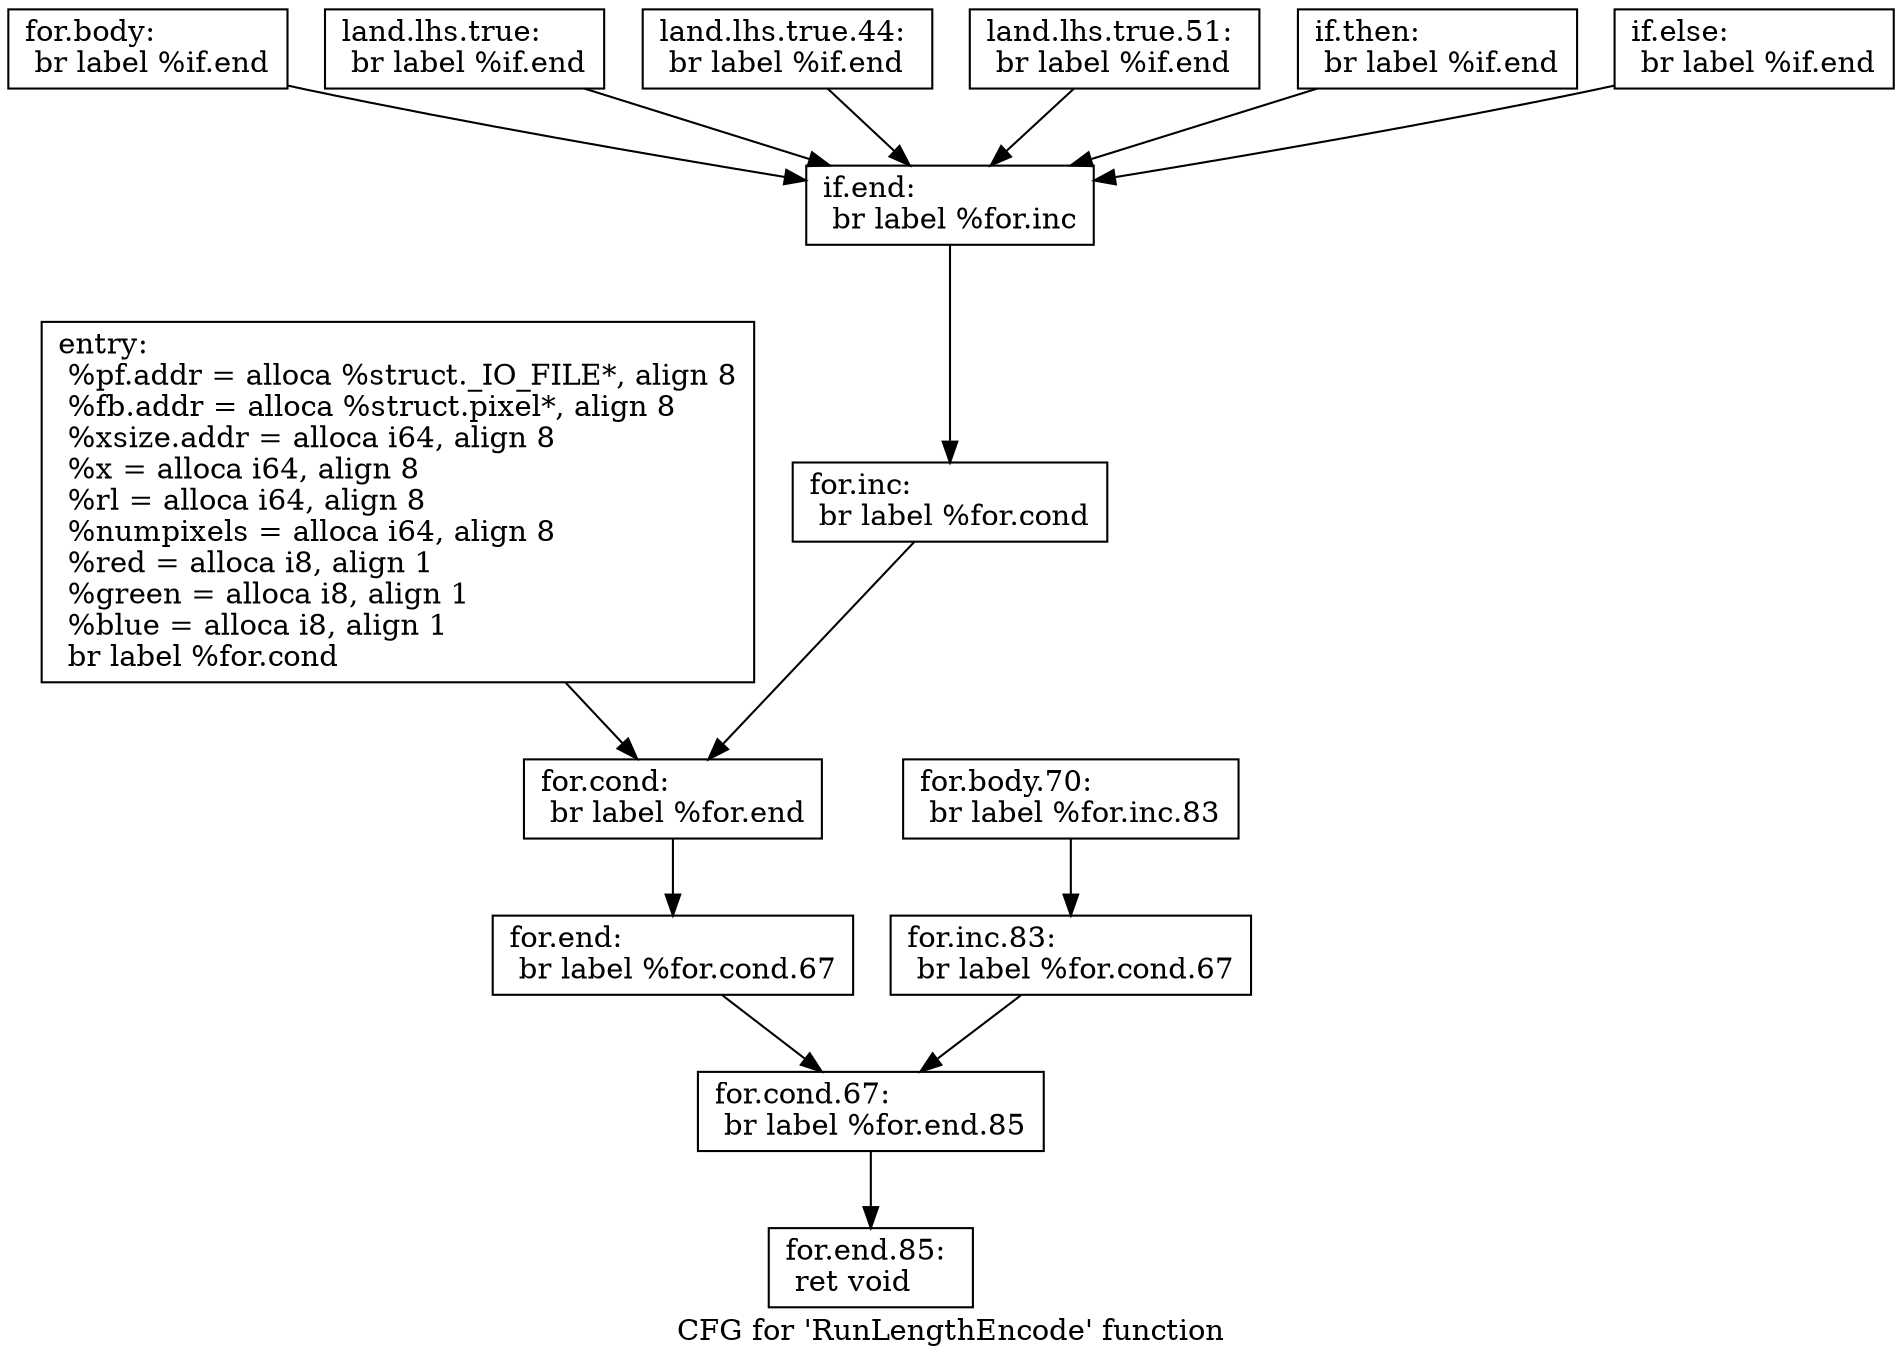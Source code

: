 digraph "CFG for 'RunLengthEncode' function" {
	label="CFG for 'RunLengthEncode' function";

	Node0x5f25300 [shape=record,label="{entry:\l  %pf.addr = alloca %struct._IO_FILE*, align 8\l  %fb.addr = alloca %struct.pixel*, align 8\l  %xsize.addr = alloca i64, align 8\l  %x = alloca i64, align 8\l  %rl = alloca i64, align 8\l  %numpixels = alloca i64, align 8\l  %red = alloca i8, align 1\l  %green = alloca i8, align 1\l  %blue = alloca i8, align 1\l  br label %for.cond\l}"];
	Node0x5f25300 -> Node0x5f25350;
	Node0x5f25350 [shape=record,label="{for.cond:                                         \l  br label %for.end\l}"];
	Node0x5f25350 -> Node0x5f25620;
	Node0x5f253a0 [shape=record,label="{for.body:                                         \l  br label %if.end\l}"];
	Node0x5f253a0 -> Node0x5f25580;
	Node0x5f253f0 [shape=record,label="{land.lhs.true:                                    \l  br label %if.end\l}"];
	Node0x5f253f0 -> Node0x5f25580;
	Node0x5f25440 [shape=record,label="{land.lhs.true.44:                                 \l  br label %if.end\l}"];
	Node0x5f25440 -> Node0x5f25580;
	Node0x5f25490 [shape=record,label="{land.lhs.true.51:                                 \l  br label %if.end\l}"];
	Node0x5f25490 -> Node0x5f25580;
	Node0x5f254e0 [shape=record,label="{if.then:                                          \l  br label %if.end\l}"];
	Node0x5f254e0 -> Node0x5f25580;
	Node0x5f25530 [shape=record,label="{if.else:                                          \l  br label %if.end\l}"];
	Node0x5f25530 -> Node0x5f25580;
	Node0x5f25580 [shape=record,label="{if.end:                                           \l  br label %for.inc\l}"];
	Node0x5f25580 -> Node0x5f255d0;
	Node0x5f255d0 [shape=record,label="{for.inc:                                          \l  br label %for.cond\l}"];
	Node0x5f255d0 -> Node0x5f25350;
	Node0x5f25620 [shape=record,label="{for.end:                                          \l  br label %for.cond.67\l}"];
	Node0x5f25620 -> Node0x5f25670;
	Node0x5f25670 [shape=record,label="{for.cond.67:                                      \l  br label %for.end.85\l}"];
	Node0x5f25670 -> Node0x5f3da10;
	Node0x5f3d970 [shape=record,label="{for.body.70:                                      \l  br label %for.inc.83\l}"];
	Node0x5f3d970 -> Node0x5f3d9c0;
	Node0x5f3d9c0 [shape=record,label="{for.inc.83:                                       \l  br label %for.cond.67\l}"];
	Node0x5f3d9c0 -> Node0x5f25670;
	Node0x5f3da10 [shape=record,label="{for.end.85:                                       \l  ret void\l}"];
}
